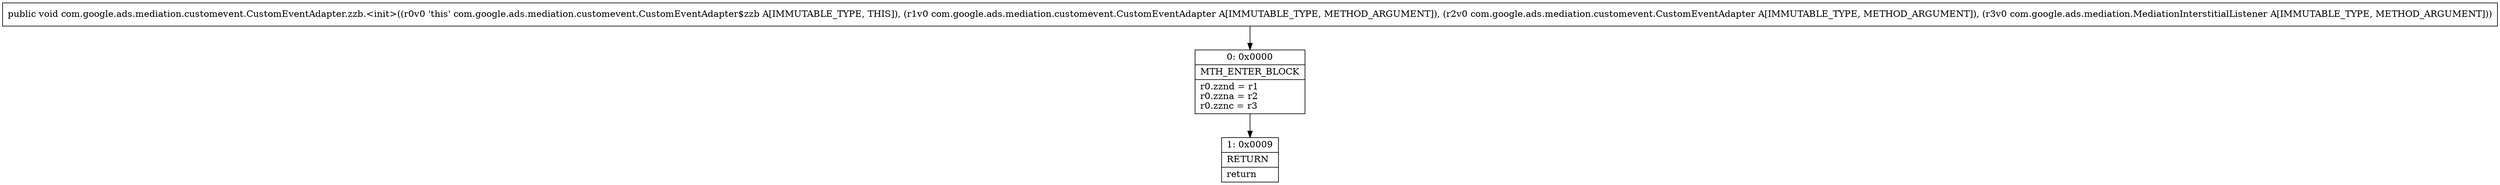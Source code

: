 digraph "CFG forcom.google.ads.mediation.customevent.CustomEventAdapter.zzb.\<init\>(Lcom\/google\/ads\/mediation\/customevent\/CustomEventAdapter;Lcom\/google\/ads\/mediation\/customevent\/CustomEventAdapter;Lcom\/google\/ads\/mediation\/MediationInterstitialListener;)V" {
Node_0 [shape=record,label="{0\:\ 0x0000|MTH_ENTER_BLOCK\l|r0.zznd = r1\lr0.zzna = r2\lr0.zznc = r3\l}"];
Node_1 [shape=record,label="{1\:\ 0x0009|RETURN\l|return\l}"];
MethodNode[shape=record,label="{public void com.google.ads.mediation.customevent.CustomEventAdapter.zzb.\<init\>((r0v0 'this' com.google.ads.mediation.customevent.CustomEventAdapter$zzb A[IMMUTABLE_TYPE, THIS]), (r1v0 com.google.ads.mediation.customevent.CustomEventAdapter A[IMMUTABLE_TYPE, METHOD_ARGUMENT]), (r2v0 com.google.ads.mediation.customevent.CustomEventAdapter A[IMMUTABLE_TYPE, METHOD_ARGUMENT]), (r3v0 com.google.ads.mediation.MediationInterstitialListener A[IMMUTABLE_TYPE, METHOD_ARGUMENT])) }"];
MethodNode -> Node_0;
Node_0 -> Node_1;
}

